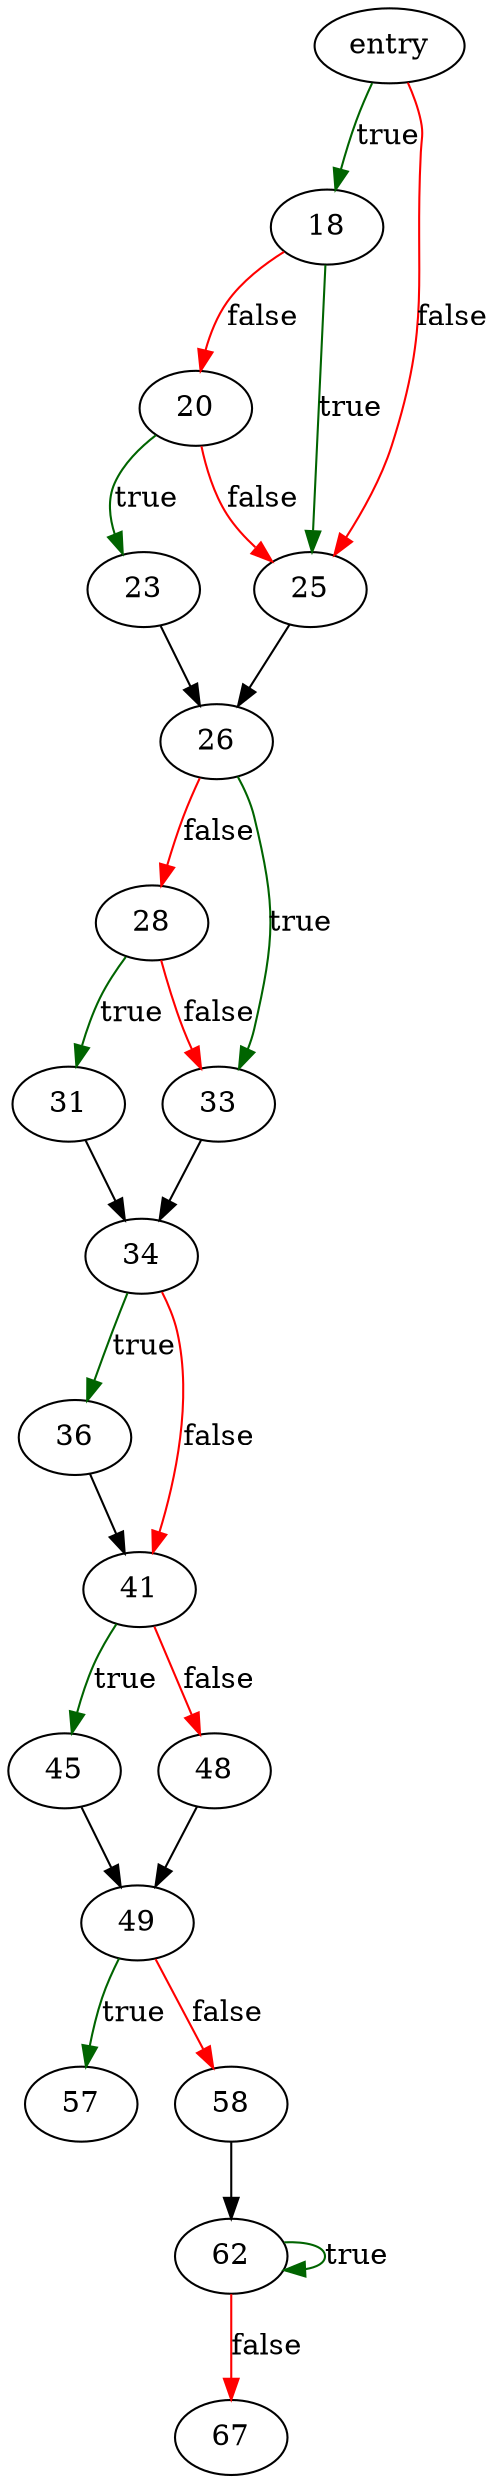 digraph "print_line" {
	// Node definitions.
	10 [label=entry];
	18;
	20;
	23;
	25;
	26;
	28;
	31;
	33;
	34;
	36;
	41;
	45;
	48;
	49;
	57;
	58;
	62;
	67;

	// Edge definitions.
	10 -> 18 [
		color=darkgreen
		label=true
	];
	10 -> 25 [
		color=red
		label=false
	];
	18 -> 20 [
		color=red
		label=false
	];
	18 -> 25 [
		color=darkgreen
		label=true
	];
	20 -> 23 [
		color=darkgreen
		label=true
	];
	20 -> 25 [
		color=red
		label=false
	];
	23 -> 26;
	25 -> 26;
	26 -> 28 [
		color=red
		label=false
	];
	26 -> 33 [
		color=darkgreen
		label=true
	];
	28 -> 31 [
		color=darkgreen
		label=true
	];
	28 -> 33 [
		color=red
		label=false
	];
	31 -> 34;
	33 -> 34;
	34 -> 36 [
		color=darkgreen
		label=true
	];
	34 -> 41 [
		color=red
		label=false
	];
	36 -> 41;
	41 -> 45 [
		color=darkgreen
		label=true
	];
	41 -> 48 [
		color=red
		label=false
	];
	45 -> 49;
	48 -> 49;
	49 -> 57 [
		color=darkgreen
		label=true
	];
	49 -> 58 [
		color=red
		label=false
	];
	58 -> 62;
	62 -> 62 [
		color=darkgreen
		label=true
	];
	62 -> 67 [
		color=red
		label=false
	];
}